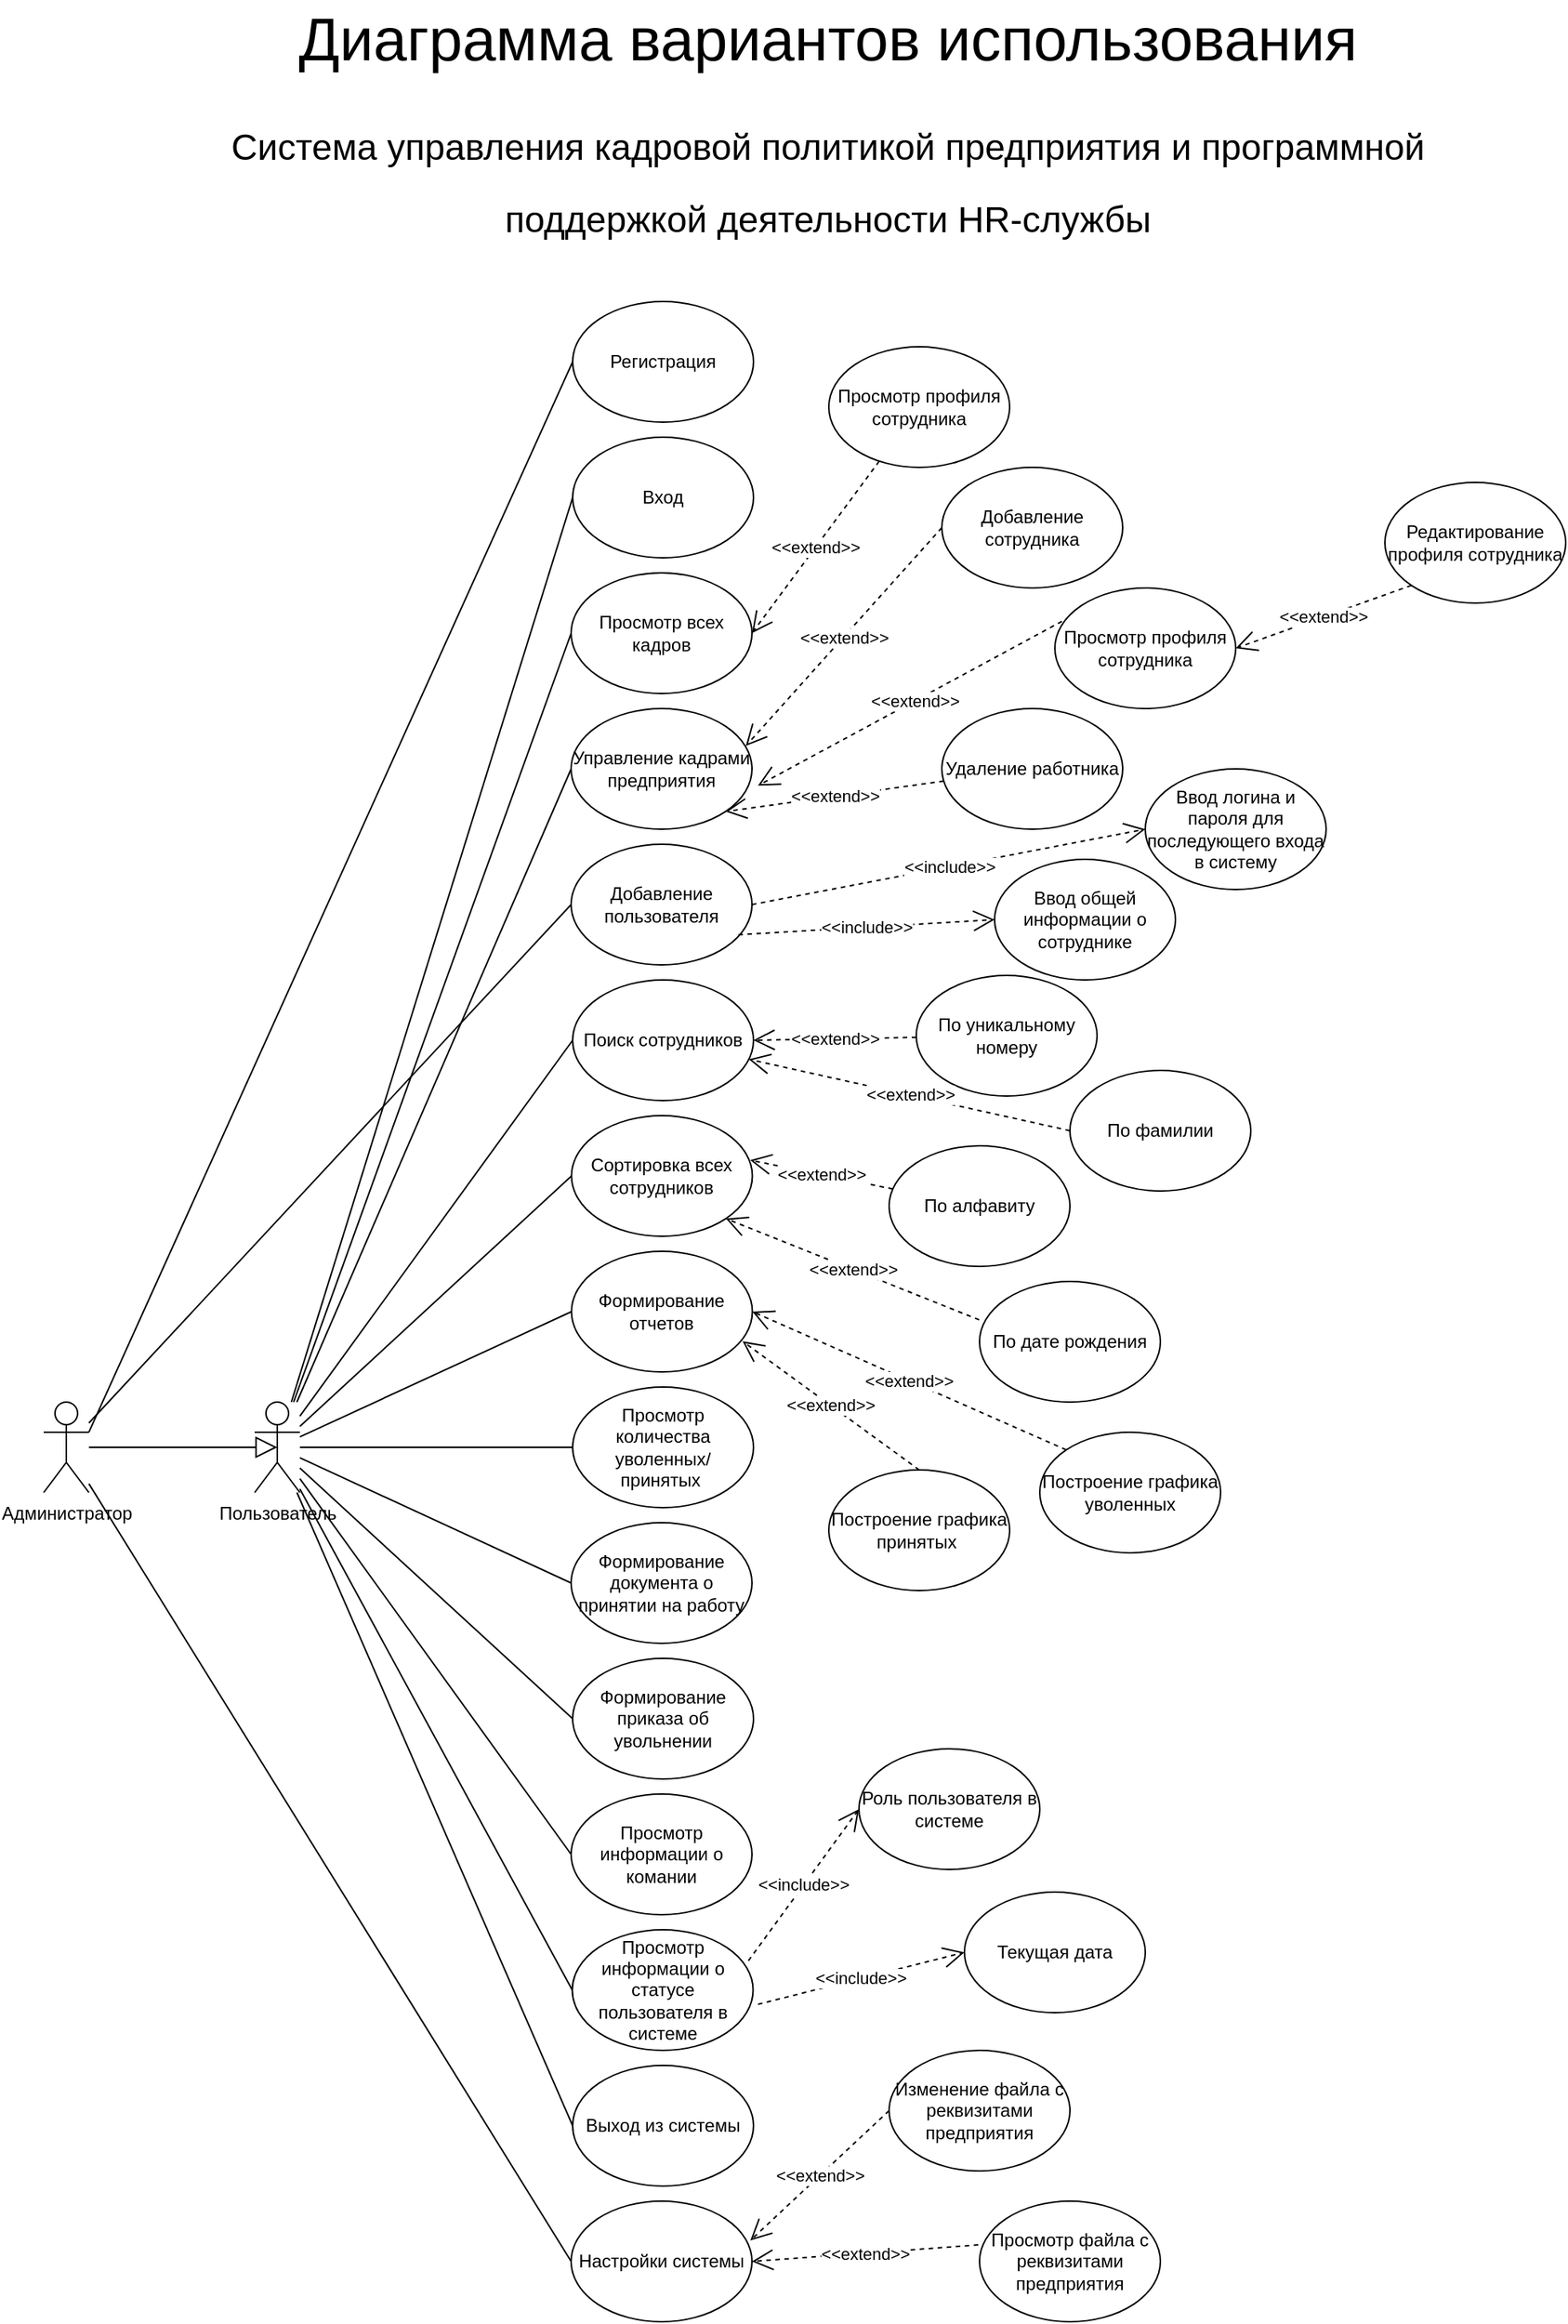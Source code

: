 <mxfile version="15.9.4" type="google"><diagram id="5WgKfqxRBfzXVwesw2fL" name="Страница 1"><mxGraphModel dx="4102" dy="2482" grid="1" gridSize="10" guides="1" tooltips="1" connect="1" arrows="1" fold="1" page="1" pageScale="1" pageWidth="827" pageHeight="1169" math="0" shadow="0"><root><mxCell id="0"/><mxCell id="1" parent="0"/><mxCell id="_JtrXG1lb5MobQEcISge-1" value="&lt;font style=&quot;font-size: 40px;&quot;&gt;Диаграмма вариантов использования&lt;/font&gt;" style="text;html=1;align=center;verticalAlign=middle;resizable=0;points=[];autosize=1;fontSize=40;" parent="1" vertex="1"><mxGeometry x="-1170" y="-1080" width="720" height="50" as="geometry"/></mxCell><mxCell id="hMvlB8O6uAJiymLurztA-70" value="Управление кадрами предприятия" style="ellipse;whiteSpace=wrap;html=1;" parent="1" vertex="1"><mxGeometry x="-980" y="-610" width="120" height="80" as="geometry"/></mxCell><mxCell id="hMvlB8O6uAJiymLurztA-71" value="&amp;lt;&amp;lt;extend&amp;gt;&amp;gt;" style="edgeStyle=none;rounded=0;orthogonalLoop=1;jettySize=auto;html=1;exitX=0;exitY=0;exitDx=0;exitDy=0;entryX=1;entryY=0.5;entryDx=0;entryDy=0;endArrow=open;endFill=0;endSize=12;dashed=1;" parent="1" source="hMvlB8O6uAJiymLurztA-72" target="hMvlB8O6uAJiymLurztA-140" edge="1"><mxGeometry relative="1" as="geometry"/></mxCell><mxCell id="hMvlB8O6uAJiymLurztA-72" value="Построение графика уволенных" style="ellipse;whiteSpace=wrap;html=1;" parent="1" vertex="1"><mxGeometry x="-669" y="-130" width="120" height="80" as="geometry"/></mxCell><mxCell id="hMvlB8O6uAJiymLurztA-73" value="Настройки системы" style="ellipse;whiteSpace=wrap;html=1;" parent="1" vertex="1"><mxGeometry x="-980" y="380" width="120" height="80" as="geometry"/></mxCell><mxCell id="hMvlB8O6uAJiymLurztA-74" value="Выход из системы" style="ellipse;whiteSpace=wrap;html=1;" parent="1" vertex="1"><mxGeometry x="-979" y="290" width="120" height="80" as="geometry"/></mxCell><mxCell id="hMvlB8O6uAJiymLurztA-75" value="Просмотр количества уволенных/принятых&amp;nbsp;" style="ellipse;whiteSpace=wrap;html=1;" parent="1" vertex="1"><mxGeometry x="-979" y="-160" width="120" height="80" as="geometry"/></mxCell><mxCell id="hMvlB8O6uAJiymLurztA-76" value="Добавление пользователя" style="ellipse;whiteSpace=wrap;html=1;" parent="1" vertex="1"><mxGeometry x="-980" y="-520" width="120" height="80" as="geometry"/></mxCell><mxCell id="hMvlB8O6uAJiymLurztA-77" value="Формирование документа о принятии на работу" style="ellipse;whiteSpace=wrap;html=1;" parent="1" vertex="1"><mxGeometry x="-980" y="-70" width="120" height="80" as="geometry"/></mxCell><mxCell id="hMvlB8O6uAJiymLurztA-78" value="Формирование приказа об увольнении" style="ellipse;whiteSpace=wrap;html=1;" parent="1" vertex="1"><mxGeometry x="-979" y="20" width="120" height="80" as="geometry"/></mxCell><mxCell id="hMvlB8O6uAJiymLurztA-79" value="&amp;lt;&amp;lt;extend&amp;gt;&amp;gt;" style="edgeStyle=none;rounded=0;orthogonalLoop=1;jettySize=auto;html=1;exitX=0;exitY=0.5;exitDx=0;exitDy=0;entryX=0.991;entryY=0.326;entryDx=0;entryDy=0;endArrow=open;endFill=0;endSize=12;entryPerimeter=0;dashed=1;" parent="1" source="hMvlB8O6uAJiymLurztA-80" target="hMvlB8O6uAJiymLurztA-73" edge="1"><mxGeometry relative="1" as="geometry"/></mxCell><mxCell id="hMvlB8O6uAJiymLurztA-80" value="Изменение файла с реквизитами предприятия" style="ellipse;whiteSpace=wrap;html=1;" parent="1" vertex="1"><mxGeometry x="-769" y="280" width="120" height="80" as="geometry"/></mxCell><mxCell id="hMvlB8O6uAJiymLurztA-81" value="Вход" style="ellipse;whiteSpace=wrap;html=1;" parent="1" vertex="1"><mxGeometry x="-979" y="-790" width="120" height="80" as="geometry"/></mxCell><mxCell id="hMvlB8O6uAJiymLurztA-82" value="Регистрация" style="ellipse;whiteSpace=wrap;html=1;" parent="1" vertex="1"><mxGeometry x="-979" y="-880" width="120" height="80" as="geometry"/></mxCell><mxCell id="hMvlB8O6uAJiymLurztA-83" value="&amp;lt;&amp;lt;include&amp;gt;&amp;gt;" style="edgeStyle=none;rounded=0;orthogonalLoop=1;jettySize=auto;html=1;exitX=1.027;exitY=0.618;exitDx=0;exitDy=0;entryX=0;entryY=0.5;entryDx=0;entryDy=0;endArrow=open;endFill=0;endSize=12;exitPerimeter=0;dashed=1;" parent="1" source="hMvlB8O6uAJiymLurztA-85" target="hMvlB8O6uAJiymLurztA-148" edge="1"><mxGeometry relative="1" as="geometry"/></mxCell><mxCell id="hMvlB8O6uAJiymLurztA-84" value="&amp;lt;&amp;lt;include&amp;gt;&amp;gt;" style="edgeStyle=none;rounded=0;orthogonalLoop=1;jettySize=auto;html=1;exitX=0.974;exitY=0.257;exitDx=0;exitDy=0;entryX=0;entryY=0.5;entryDx=0;entryDy=0;endArrow=open;endFill=0;endSize=12;exitPerimeter=0;dashed=1;" parent="1" source="hMvlB8O6uAJiymLurztA-85" target="hMvlB8O6uAJiymLurztA-147" edge="1"><mxGeometry relative="1" as="geometry"/></mxCell><mxCell id="hMvlB8O6uAJiymLurztA-85" value="Просмотр информации о статусе пользователя в системе" style="ellipse;whiteSpace=wrap;html=1;" parent="1" vertex="1"><mxGeometry x="-979.25" y="200" width="120" height="80" as="geometry"/></mxCell><mxCell id="hMvlB8O6uAJiymLurztA-118" value="Просмотр информации о комании" style="ellipse;whiteSpace=wrap;html=1;" parent="1" vertex="1"><mxGeometry x="-980" y="110" width="120" height="80" as="geometry"/></mxCell><mxCell id="hMvlB8O6uAJiymLurztA-119" value="Поиск сотрудников" style="ellipse;whiteSpace=wrap;html=1;" parent="1" vertex="1"><mxGeometry x="-979" y="-430" width="120" height="80" as="geometry"/></mxCell><mxCell id="hMvlB8O6uAJiymLurztA-120" value="Сортировка всех сотрудников" style="ellipse;whiteSpace=wrap;html=1;" parent="1" vertex="1"><mxGeometry x="-979.75" y="-340" width="120" height="80" as="geometry"/></mxCell><mxCell id="hMvlB8O6uAJiymLurztA-121" value="&amp;lt;&amp;lt;extend&amp;gt;&amp;gt;" style="edgeStyle=none;rounded=0;orthogonalLoop=1;jettySize=auto;html=1;entryX=1;entryY=1;entryDx=0;entryDy=0;endArrow=open;endFill=0;endSize=12;dashed=1;" parent="1" source="hMvlB8O6uAJiymLurztA-122" target="hMvlB8O6uAJiymLurztA-70" edge="1"><mxGeometry relative="1" as="geometry"/></mxCell><mxCell id="hMvlB8O6uAJiymLurztA-122" value="Удаление работника" style="ellipse;whiteSpace=wrap;html=1;" parent="1" vertex="1"><mxGeometry x="-734" y="-610" width="120" height="80" as="geometry"/></mxCell><mxCell id="hMvlB8O6uAJiymLurztA-123" value="Просмотр всех кадров" style="ellipse;whiteSpace=wrap;html=1;" parent="1" vertex="1"><mxGeometry x="-980" y="-700" width="120" height="80" as="geometry"/></mxCell><mxCell id="hMvlB8O6uAJiymLurztA-124" value="&amp;lt;&amp;lt;extend&amp;gt;&amp;gt;" style="edgeStyle=none;rounded=0;orthogonalLoop=1;jettySize=auto;html=1;exitX=0;exitY=0.5;exitDx=0;exitDy=0;entryX=0.966;entryY=0.31;entryDx=0;entryDy=0;entryPerimeter=0;endArrow=open;endFill=0;endSize=12;dashed=1;" parent="1" source="hMvlB8O6uAJiymLurztA-125" target="hMvlB8O6uAJiymLurztA-70" edge="1"><mxGeometry relative="1" as="geometry"/></mxCell><mxCell id="hMvlB8O6uAJiymLurztA-125" value="Добавление сотрудника" style="ellipse;whiteSpace=wrap;html=1;" parent="1" vertex="1"><mxGeometry x="-734" y="-770" width="120" height="80" as="geometry"/></mxCell><mxCell id="hMvlB8O6uAJiymLurztA-126" value="&amp;lt;&amp;lt;extend&amp;gt;&amp;gt;" style="edgeStyle=none;rounded=0;orthogonalLoop=1;jettySize=auto;html=1;exitX=0.083;exitY=0.241;exitDx=0;exitDy=0;entryX=1.033;entryY=0.639;entryDx=0;entryDy=0;endArrow=open;endFill=0;endSize=12;entryPerimeter=0;exitPerimeter=0;dashed=1;" parent="1" source="hMvlB8O6uAJiymLurztA-127" target="hMvlB8O6uAJiymLurztA-70" edge="1"><mxGeometry relative="1" as="geometry"/></mxCell><mxCell id="hMvlB8O6uAJiymLurztA-127" value="Просмотр профиля сотрудника" style="ellipse;whiteSpace=wrap;html=1;" parent="1" vertex="1"><mxGeometry x="-659" y="-690" width="120" height="80" as="geometry"/></mxCell><mxCell id="hMvlB8O6uAJiymLurztA-128" value="&amp;lt;&amp;lt;extend&amp;gt;&amp;gt;" style="edgeStyle=none;rounded=0;orthogonalLoop=1;jettySize=auto;html=1;entryX=1;entryY=0.5;entryDx=0;entryDy=0;endArrow=open;endFill=0;endSize=12;dashed=1;" parent="1" source="hMvlB8O6uAJiymLurztA-129" target="hMvlB8O6uAJiymLurztA-119" edge="1"><mxGeometry relative="1" as="geometry"/></mxCell><mxCell id="hMvlB8O6uAJiymLurztA-129" value="По уникальному номеру" style="ellipse;whiteSpace=wrap;html=1;" parent="1" vertex="1"><mxGeometry x="-751" y="-433" width="120" height="80" as="geometry"/></mxCell><mxCell id="hMvlB8O6uAJiymLurztA-130" value="&amp;lt;&amp;lt;extend&amp;gt;&amp;gt;" style="edgeStyle=none;rounded=0;orthogonalLoop=1;jettySize=auto;html=1;exitX=0;exitY=0.5;exitDx=0;exitDy=0;endArrow=open;endFill=0;endSize=12;dashed=1;" parent="1" source="hMvlB8O6uAJiymLurztA-131" target="hMvlB8O6uAJiymLurztA-119" edge="1"><mxGeometry relative="1" as="geometry"/></mxCell><mxCell id="hMvlB8O6uAJiymLurztA-131" value="По фамилии" style="ellipse;whiteSpace=wrap;html=1;" parent="1" vertex="1"><mxGeometry x="-649" y="-370" width="120" height="80" as="geometry"/></mxCell><mxCell id="hMvlB8O6uAJiymLurztA-132" value="&amp;lt;&amp;lt;extend&amp;gt;&amp;gt;" style="edgeStyle=none;rounded=0;orthogonalLoop=1;jettySize=auto;html=1;entryX=1;entryY=0.5;entryDx=0;entryDy=0;endArrow=open;endFill=0;endSize=12;dashed=1;" parent="1" source="hMvlB8O6uAJiymLurztA-133" target="hMvlB8O6uAJiymLurztA-123" edge="1"><mxGeometry relative="1" as="geometry"><mxPoint x="-930.5" y="-550" as="sourcePoint"/></mxGeometry></mxCell><mxCell id="hMvlB8O6uAJiymLurztA-133" value="Просмотр профиля сотрудника" style="ellipse;whiteSpace=wrap;html=1;" parent="1" vertex="1"><mxGeometry x="-809" y="-850" width="120" height="80" as="geometry"/></mxCell><mxCell id="hMvlB8O6uAJiymLurztA-134" value="&amp;lt;&amp;lt;extend&amp;gt;&amp;gt;" style="edgeStyle=none;rounded=0;orthogonalLoop=1;jettySize=auto;html=1;exitX=-0.002;exitY=0.318;exitDx=0;exitDy=0;entryX=1;entryY=1;entryDx=0;entryDy=0;endArrow=open;endFill=0;endSize=12;exitPerimeter=0;dashed=1;" parent="1" source="hMvlB8O6uAJiymLurztA-135" target="hMvlB8O6uAJiymLurztA-120" edge="1"><mxGeometry relative="1" as="geometry"/></mxCell><mxCell id="hMvlB8O6uAJiymLurztA-135" value="По дате рождения" style="ellipse;whiteSpace=wrap;html=1;" parent="1" vertex="1"><mxGeometry x="-709" y="-230" width="120" height="80" as="geometry"/></mxCell><mxCell id="hMvlB8O6uAJiymLurztA-136" value="&amp;lt;&amp;lt;extend&amp;gt;&amp;gt;" style="edgeStyle=none;rounded=0;orthogonalLoop=1;jettySize=auto;html=1;entryX=0.988;entryY=0.369;entryDx=0;entryDy=0;endArrow=open;endFill=0;endSize=12;entryPerimeter=0;dashed=1;" parent="1" source="hMvlB8O6uAJiymLurztA-137" target="hMvlB8O6uAJiymLurztA-120" edge="1"><mxGeometry relative="1" as="geometry"/></mxCell><mxCell id="hMvlB8O6uAJiymLurztA-137" value="По алфавиту" style="ellipse;whiteSpace=wrap;html=1;" parent="1" vertex="1"><mxGeometry x="-769" y="-320" width="120" height="80" as="geometry"/></mxCell><mxCell id="hMvlB8O6uAJiymLurztA-138" value="&amp;lt;&amp;lt;extend&amp;gt;&amp;gt;" style="edgeStyle=none;rounded=0;orthogonalLoop=1;jettySize=auto;html=1;exitX=0.5;exitY=0;exitDx=0;exitDy=0;entryX=0.946;entryY=0.746;entryDx=0;entryDy=0;endArrow=open;endFill=0;endSize=12;entryPerimeter=0;dashed=1;" parent="1" source="hMvlB8O6uAJiymLurztA-139" target="hMvlB8O6uAJiymLurztA-140" edge="1"><mxGeometry relative="1" as="geometry"/></mxCell><mxCell id="hMvlB8O6uAJiymLurztA-139" value="Построение графика принятых&amp;nbsp;" style="ellipse;whiteSpace=wrap;html=1;" parent="1" vertex="1"><mxGeometry x="-809" y="-105" width="120" height="80" as="geometry"/></mxCell><mxCell id="hMvlB8O6uAJiymLurztA-140" value="Формирование отчетов" style="ellipse;whiteSpace=wrap;html=1;" parent="1" vertex="1"><mxGeometry x="-979.75" y="-250" width="120" height="80" as="geometry"/></mxCell><mxCell id="hMvlB8O6uAJiymLurztA-141" value="&amp;lt;&amp;lt;extend&amp;gt;&amp;gt;" style="edgeStyle=none;rounded=0;orthogonalLoop=1;jettySize=auto;html=1;exitX=-0.007;exitY=0.363;exitDx=0;exitDy=0;endArrow=open;endFill=0;endSize=12;entryX=1;entryY=0.5;entryDx=0;entryDy=0;exitPerimeter=0;dashed=1;" parent="1" source="hMvlB8O6uAJiymLurztA-142" target="hMvlB8O6uAJiymLurztA-73" edge="1"><mxGeometry relative="1" as="geometry"/></mxCell><mxCell id="hMvlB8O6uAJiymLurztA-142" value="Просмотр файла с реквизитами предприятия" style="ellipse;whiteSpace=wrap;html=1;" parent="1" vertex="1"><mxGeometry x="-709" y="380" width="120" height="80" as="geometry"/></mxCell><mxCell id="hMvlB8O6uAJiymLurztA-143" value="&amp;lt;&amp;lt;extend&amp;gt;&amp;gt;" style="edgeStyle=none;rounded=0;orthogonalLoop=1;jettySize=auto;html=1;exitX=0;exitY=1;exitDx=0;exitDy=0;entryX=1;entryY=0.5;entryDx=0;entryDy=0;endArrow=open;endFill=0;endSize=12;dashed=1;" parent="1" source="hMvlB8O6uAJiymLurztA-144" target="hMvlB8O6uAJiymLurztA-127" edge="1"><mxGeometry relative="1" as="geometry"/></mxCell><mxCell id="hMvlB8O6uAJiymLurztA-144" value="Редактирование профиля сотрудника" style="ellipse;whiteSpace=wrap;html=1;" parent="1" vertex="1"><mxGeometry x="-440" y="-760" width="120" height="80" as="geometry"/></mxCell><mxCell id="hMvlB8O6uAJiymLurztA-151" value="&amp;lt;&amp;lt;include&amp;gt;&amp;gt;" style="edgeStyle=none;rounded=0;orthogonalLoop=1;jettySize=auto;html=1;exitX=1;exitY=0.5;exitDx=0;exitDy=0;entryX=0;entryY=0.5;entryDx=0;entryDy=0;endArrow=open;endFill=0;endSize=12;dashed=1;" parent="1" source="hMvlB8O6uAJiymLurztA-76" target="hMvlB8O6uAJiymLurztA-145" edge="1"><mxGeometry relative="1" as="geometry"/></mxCell><mxCell id="hMvlB8O6uAJiymLurztA-145" value="Ввод логина и пароля для последующего входа в систему" style="ellipse;whiteSpace=wrap;html=1;" parent="1" vertex="1"><mxGeometry x="-599" y="-570" width="120" height="80" as="geometry"/></mxCell><mxCell id="hMvlB8O6uAJiymLurztA-152" value="&amp;lt;&amp;lt;include&amp;gt;&amp;gt;" style="edgeStyle=none;rounded=0;orthogonalLoop=1;jettySize=auto;html=1;exitX=0.925;exitY=0.75;exitDx=0;exitDy=0;entryX=0;entryY=0.5;entryDx=0;entryDy=0;endArrow=open;endFill=0;endSize=12;dashed=1;exitPerimeter=0;" parent="1" source="hMvlB8O6uAJiymLurztA-76" target="hMvlB8O6uAJiymLurztA-146" edge="1"><mxGeometry relative="1" as="geometry"/></mxCell><mxCell id="hMvlB8O6uAJiymLurztA-146" value="Ввод общей информации о сотруднике" style="ellipse;whiteSpace=wrap;html=1;" parent="1" vertex="1"><mxGeometry x="-699" y="-510" width="120" height="80" as="geometry"/></mxCell><mxCell id="hMvlB8O6uAJiymLurztA-147" value="Роль пользователя в системе" style="ellipse;whiteSpace=wrap;html=1;" parent="1" vertex="1"><mxGeometry x="-789" y="80" width="120" height="80" as="geometry"/></mxCell><mxCell id="hMvlB8O6uAJiymLurztA-148" value="Текущая дата" style="ellipse;whiteSpace=wrap;html=1;" parent="1" vertex="1"><mxGeometry x="-719" y="175" width="120" height="80" as="geometry"/></mxCell><mxCell id="hMvlB8O6uAJiymLurztA-155" style="edgeStyle=none;rounded=0;orthogonalLoop=1;jettySize=auto;html=1;entryX=0;entryY=0.5;entryDx=0;entryDy=0;endArrow=none;endFill=0;endSize=12;" parent="1" source="hMvlB8O6uAJiymLurztA-153" target="hMvlB8O6uAJiymLurztA-81" edge="1"><mxGeometry relative="1" as="geometry"/></mxCell><mxCell id="hMvlB8O6uAJiymLurztA-156" style="edgeStyle=none;rounded=0;orthogonalLoop=1;jettySize=auto;html=1;entryX=0;entryY=0.5;entryDx=0;entryDy=0;endArrow=none;endFill=0;endSize=12;" parent="1" source="hMvlB8O6uAJiymLurztA-153" target="hMvlB8O6uAJiymLurztA-123" edge="1"><mxGeometry relative="1" as="geometry"/></mxCell><mxCell id="hMvlB8O6uAJiymLurztA-157" style="edgeStyle=none;rounded=0;orthogonalLoop=1;jettySize=auto;html=1;entryX=0;entryY=0.5;entryDx=0;entryDy=0;endArrow=none;endFill=0;endSize=12;" parent="1" source="hMvlB8O6uAJiymLurztA-153" target="hMvlB8O6uAJiymLurztA-70" edge="1"><mxGeometry relative="1" as="geometry"/></mxCell><mxCell id="hMvlB8O6uAJiymLurztA-158" style="edgeStyle=none;rounded=0;orthogonalLoop=1;jettySize=auto;html=1;entryX=0;entryY=0.5;entryDx=0;entryDy=0;endArrow=none;endFill=0;endSize=12;" parent="1" source="hMvlB8O6uAJiymLurztA-153" target="hMvlB8O6uAJiymLurztA-119" edge="1"><mxGeometry relative="1" as="geometry"/></mxCell><mxCell id="hMvlB8O6uAJiymLurztA-159" style="edgeStyle=none;rounded=0;orthogonalLoop=1;jettySize=auto;html=1;entryX=0;entryY=0.5;entryDx=0;entryDy=0;endArrow=none;endFill=0;endSize=12;" parent="1" source="hMvlB8O6uAJiymLurztA-153" target="hMvlB8O6uAJiymLurztA-120" edge="1"><mxGeometry relative="1" as="geometry"/></mxCell><mxCell id="hMvlB8O6uAJiymLurztA-160" style="edgeStyle=none;rounded=0;orthogonalLoop=1;jettySize=auto;html=1;entryX=0;entryY=0.5;entryDx=0;entryDy=0;endArrow=none;endFill=0;endSize=12;" parent="1" source="hMvlB8O6uAJiymLurztA-153" target="hMvlB8O6uAJiymLurztA-140" edge="1"><mxGeometry relative="1" as="geometry"/></mxCell><mxCell id="hMvlB8O6uAJiymLurztA-161" style="edgeStyle=none;rounded=0;orthogonalLoop=1;jettySize=auto;html=1;entryX=0;entryY=0.5;entryDx=0;entryDy=0;endArrow=none;endFill=0;endSize=12;" parent="1" source="hMvlB8O6uAJiymLurztA-153" target="hMvlB8O6uAJiymLurztA-75" edge="1"><mxGeometry relative="1" as="geometry"/></mxCell><mxCell id="hMvlB8O6uAJiymLurztA-162" style="edgeStyle=none;rounded=0;orthogonalLoop=1;jettySize=auto;html=1;entryX=0;entryY=0.5;entryDx=0;entryDy=0;endArrow=none;endFill=0;endSize=12;" parent="1" source="hMvlB8O6uAJiymLurztA-153" target="hMvlB8O6uAJiymLurztA-77" edge="1"><mxGeometry relative="1" as="geometry"/></mxCell><mxCell id="hMvlB8O6uAJiymLurztA-163" style="edgeStyle=none;rounded=0;orthogonalLoop=1;jettySize=auto;html=1;entryX=0;entryY=0.5;entryDx=0;entryDy=0;endArrow=none;endFill=0;endSize=12;" parent="1" source="hMvlB8O6uAJiymLurztA-153" target="hMvlB8O6uAJiymLurztA-78" edge="1"><mxGeometry relative="1" as="geometry"/></mxCell><mxCell id="hMvlB8O6uAJiymLurztA-164" style="edgeStyle=none;rounded=0;orthogonalLoop=1;jettySize=auto;html=1;entryX=0;entryY=0.5;entryDx=0;entryDy=0;endArrow=none;endFill=0;endSize=12;" parent="1" source="hMvlB8O6uAJiymLurztA-153" target="hMvlB8O6uAJiymLurztA-118" edge="1"><mxGeometry relative="1" as="geometry"/></mxCell><mxCell id="hMvlB8O6uAJiymLurztA-165" style="edgeStyle=none;rounded=0;orthogonalLoop=1;jettySize=auto;html=1;entryX=0;entryY=0.5;entryDx=0;entryDy=0;endArrow=none;endFill=0;endSize=12;" parent="1" source="hMvlB8O6uAJiymLurztA-153" target="hMvlB8O6uAJiymLurztA-85" edge="1"><mxGeometry relative="1" as="geometry"/></mxCell><mxCell id="hMvlB8O6uAJiymLurztA-166" style="edgeStyle=none;rounded=0;orthogonalLoop=1;jettySize=auto;html=1;entryX=0;entryY=0.5;entryDx=0;entryDy=0;endArrow=none;endFill=0;endSize=12;" parent="1" source="hMvlB8O6uAJiymLurztA-153" target="hMvlB8O6uAJiymLurztA-74" edge="1"><mxGeometry relative="1" as="geometry"/></mxCell><mxCell id="hMvlB8O6uAJiymLurztA-153" value="Пользователь" style="shape=umlActor;verticalLabelPosition=bottom;verticalAlign=top;html=1;outlineConnect=0;" parent="1" vertex="1"><mxGeometry x="-1190" y="-150" width="30" height="60" as="geometry"/></mxCell><mxCell id="hMvlB8O6uAJiymLurztA-168" style="edgeStyle=none;rounded=0;orthogonalLoop=1;jettySize=auto;html=1;entryX=0.5;entryY=0.5;entryDx=0;entryDy=0;entryPerimeter=0;endArrow=block;endFill=0;endSize=12;" parent="1" source="hMvlB8O6uAJiymLurztA-154" target="hMvlB8O6uAJiymLurztA-153" edge="1"><mxGeometry relative="1" as="geometry"/></mxCell><mxCell id="hMvlB8O6uAJiymLurztA-169" style="edgeStyle=none;rounded=0;orthogonalLoop=1;jettySize=auto;html=1;exitX=1;exitY=0.333;exitDx=0;exitDy=0;exitPerimeter=0;entryX=0;entryY=0.5;entryDx=0;entryDy=0;endArrow=none;endFill=0;endSize=12;" parent="1" source="hMvlB8O6uAJiymLurztA-154" target="hMvlB8O6uAJiymLurztA-82" edge="1"><mxGeometry relative="1" as="geometry"/></mxCell><mxCell id="hMvlB8O6uAJiymLurztA-170" style="edgeStyle=none;rounded=0;orthogonalLoop=1;jettySize=auto;html=1;entryX=0;entryY=0.5;entryDx=0;entryDy=0;endArrow=none;endFill=0;endSize=12;" parent="1" source="hMvlB8O6uAJiymLurztA-154" target="hMvlB8O6uAJiymLurztA-76" edge="1"><mxGeometry relative="1" as="geometry"/></mxCell><mxCell id="hMvlB8O6uAJiymLurztA-171" style="edgeStyle=none;rounded=0;orthogonalLoop=1;jettySize=auto;html=1;entryX=0;entryY=0.5;entryDx=0;entryDy=0;endArrow=none;endFill=0;endSize=12;" parent="1" source="hMvlB8O6uAJiymLurztA-154" target="hMvlB8O6uAJiymLurztA-73" edge="1"><mxGeometry relative="1" as="geometry"/></mxCell><mxCell id="hMvlB8O6uAJiymLurztA-154" value="Администратор" style="shape=umlActor;verticalLabelPosition=bottom;verticalAlign=top;html=1;outlineConnect=0;" parent="1" vertex="1"><mxGeometry x="-1330" y="-150" width="30" height="60" as="geometry"/></mxCell><mxCell id="_rDrAbeusM5J-yjJ6bps-1" value="&lt;font style=&quot;font-size: 24px&quot;&gt;Система управления кадровой политикой предприятия и программной поддержкой деятельности HR-службы&lt;/font&gt;" style="text;html=1;strokeColor=none;fillColor=none;align=center;verticalAlign=middle;whiteSpace=wrap;rounded=0;fontSize=40;" vertex="1" parent="1"><mxGeometry x="-1207.5" y="-1030" width="795" height="130" as="geometry"/></mxCell></root></mxGraphModel></diagram></mxfile>